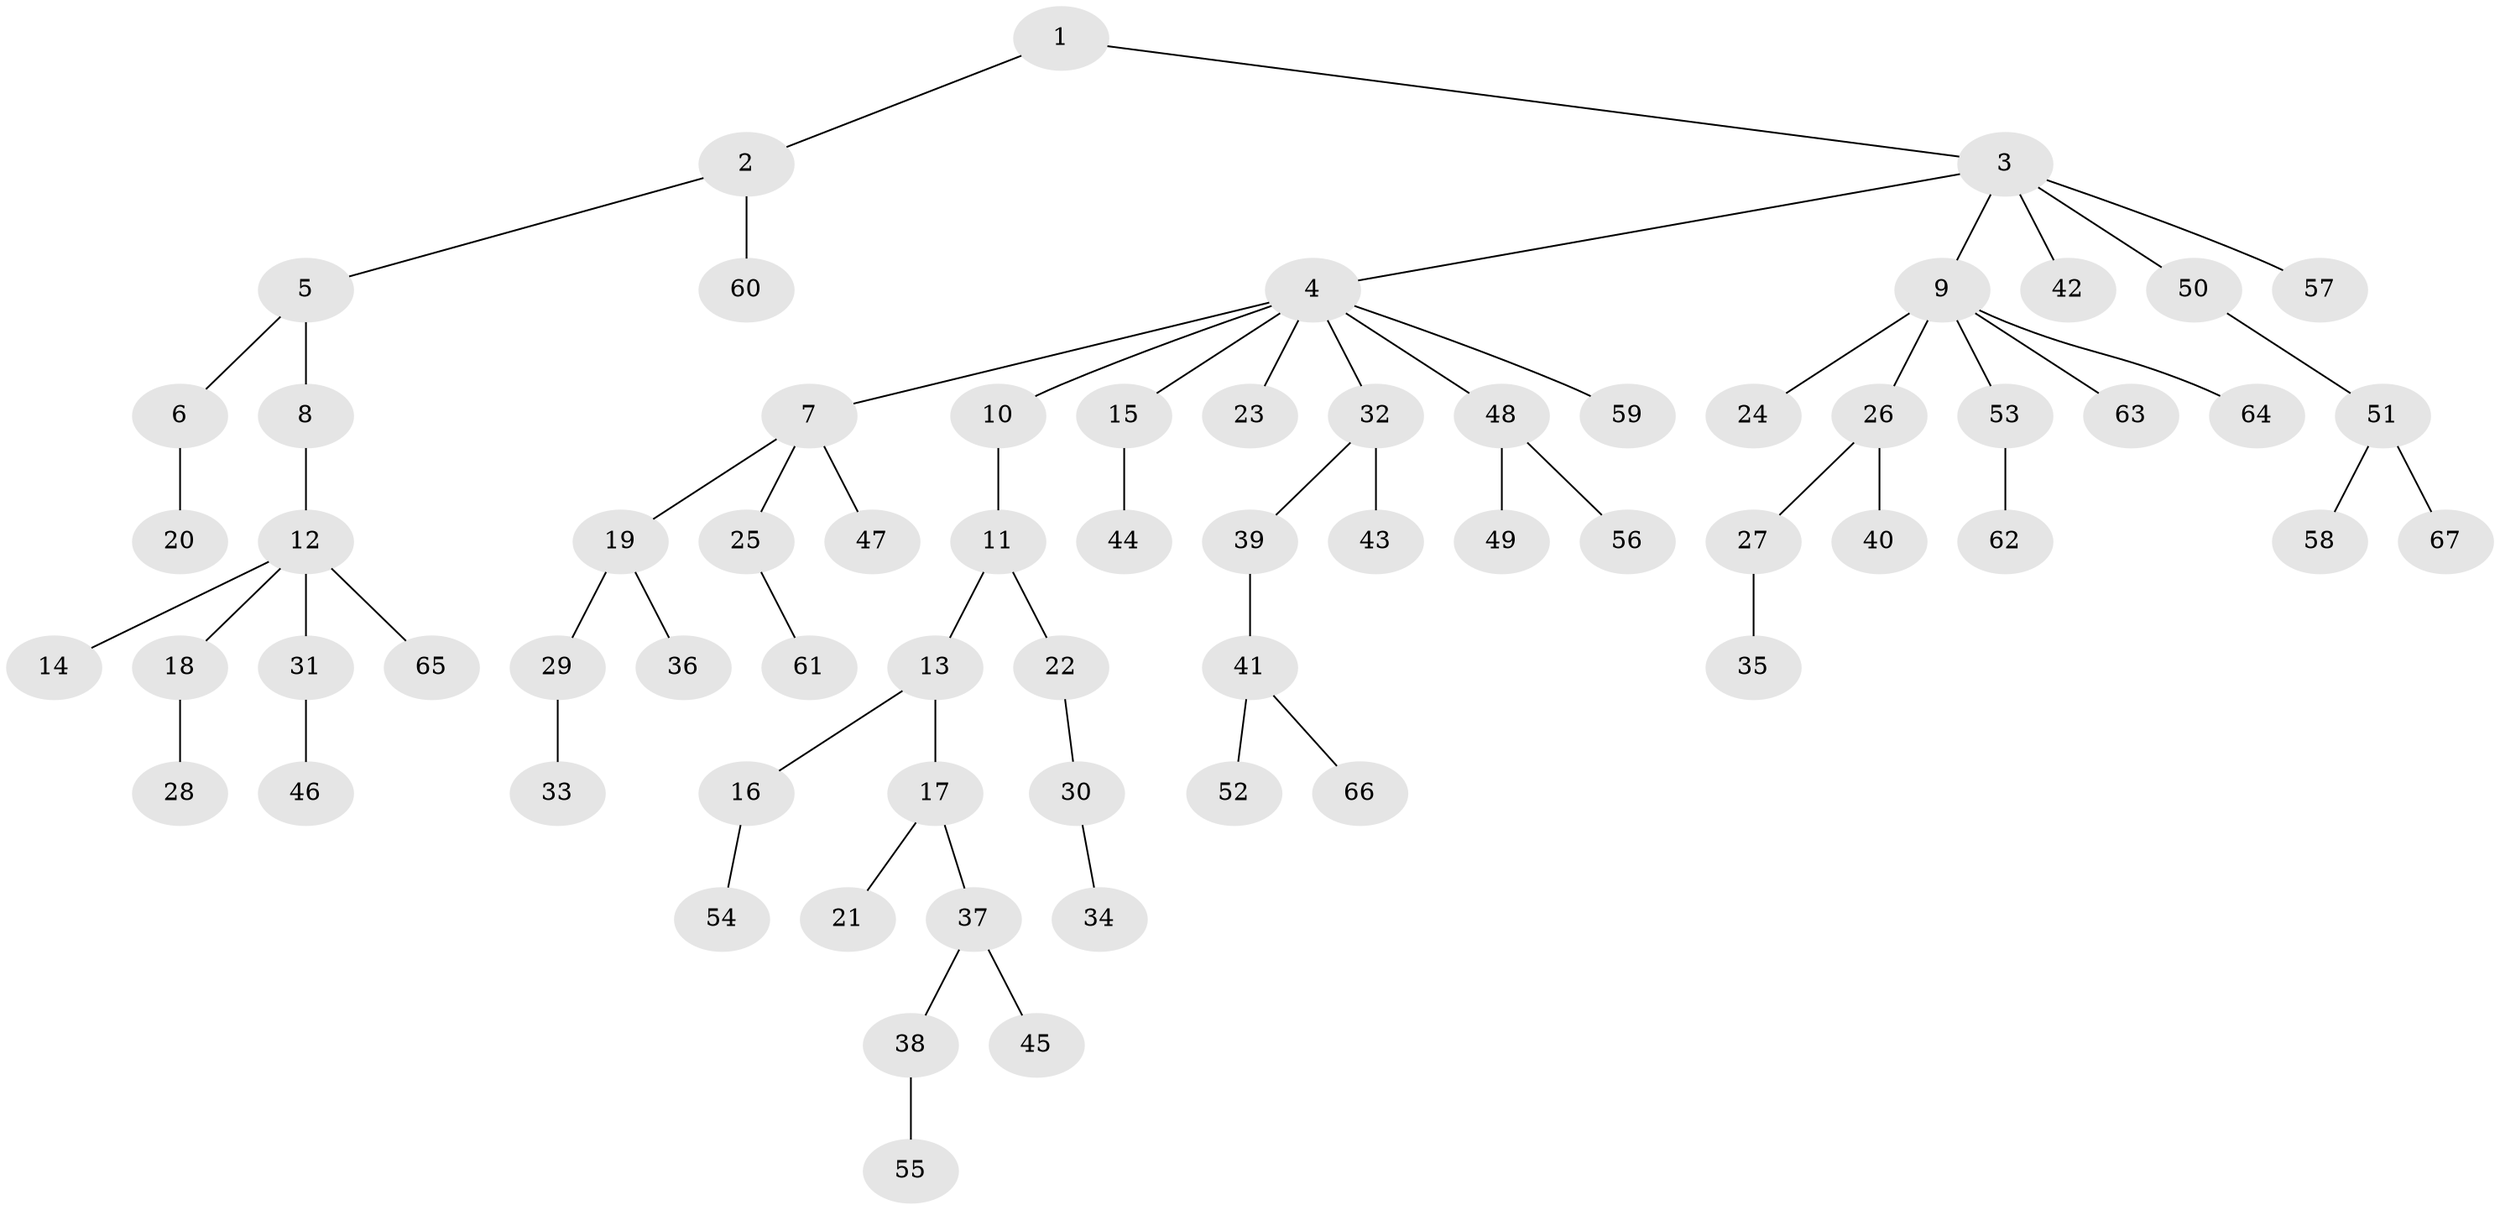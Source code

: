 // Generated by graph-tools (version 1.1) at 2025/52/03/09/25 04:52:45]
// undirected, 67 vertices, 66 edges
graph export_dot {
graph [start="1"]
  node [color=gray90,style=filled];
  1;
  2;
  3;
  4;
  5;
  6;
  7;
  8;
  9;
  10;
  11;
  12;
  13;
  14;
  15;
  16;
  17;
  18;
  19;
  20;
  21;
  22;
  23;
  24;
  25;
  26;
  27;
  28;
  29;
  30;
  31;
  32;
  33;
  34;
  35;
  36;
  37;
  38;
  39;
  40;
  41;
  42;
  43;
  44;
  45;
  46;
  47;
  48;
  49;
  50;
  51;
  52;
  53;
  54;
  55;
  56;
  57;
  58;
  59;
  60;
  61;
  62;
  63;
  64;
  65;
  66;
  67;
  1 -- 2;
  1 -- 3;
  2 -- 5;
  2 -- 60;
  3 -- 4;
  3 -- 9;
  3 -- 42;
  3 -- 50;
  3 -- 57;
  4 -- 7;
  4 -- 10;
  4 -- 15;
  4 -- 23;
  4 -- 32;
  4 -- 48;
  4 -- 59;
  5 -- 6;
  5 -- 8;
  6 -- 20;
  7 -- 19;
  7 -- 25;
  7 -- 47;
  8 -- 12;
  9 -- 24;
  9 -- 26;
  9 -- 53;
  9 -- 63;
  9 -- 64;
  10 -- 11;
  11 -- 13;
  11 -- 22;
  12 -- 14;
  12 -- 18;
  12 -- 31;
  12 -- 65;
  13 -- 16;
  13 -- 17;
  15 -- 44;
  16 -- 54;
  17 -- 21;
  17 -- 37;
  18 -- 28;
  19 -- 29;
  19 -- 36;
  22 -- 30;
  25 -- 61;
  26 -- 27;
  26 -- 40;
  27 -- 35;
  29 -- 33;
  30 -- 34;
  31 -- 46;
  32 -- 39;
  32 -- 43;
  37 -- 38;
  37 -- 45;
  38 -- 55;
  39 -- 41;
  41 -- 52;
  41 -- 66;
  48 -- 49;
  48 -- 56;
  50 -- 51;
  51 -- 58;
  51 -- 67;
  53 -- 62;
}
